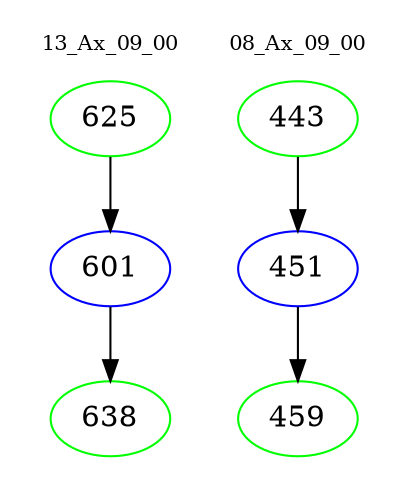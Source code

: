 digraph{
subgraph cluster_0 {
color = white
label = "13_Ax_09_00";
fontsize=10;
T0_625 [label="625", color="green"]
T0_625 -> T0_601 [color="black"]
T0_601 [label="601", color="blue"]
T0_601 -> T0_638 [color="black"]
T0_638 [label="638", color="green"]
}
subgraph cluster_1 {
color = white
label = "08_Ax_09_00";
fontsize=10;
T1_443 [label="443", color="green"]
T1_443 -> T1_451 [color="black"]
T1_451 [label="451", color="blue"]
T1_451 -> T1_459 [color="black"]
T1_459 [label="459", color="green"]
}
}
